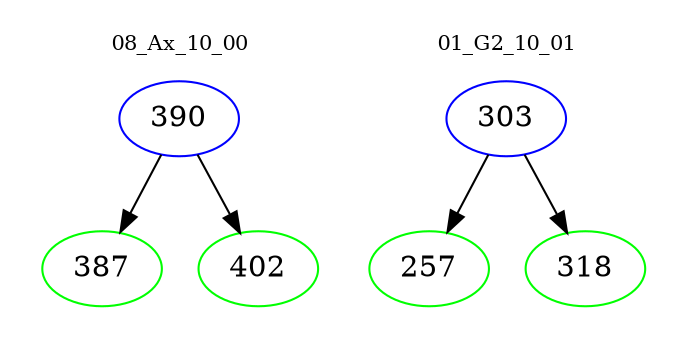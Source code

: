 digraph{
subgraph cluster_0 {
color = white
label = "08_Ax_10_00";
fontsize=10;
T0_390 [label="390", color="blue"]
T0_390 -> T0_387 [color="black"]
T0_387 [label="387", color="green"]
T0_390 -> T0_402 [color="black"]
T0_402 [label="402", color="green"]
}
subgraph cluster_1 {
color = white
label = "01_G2_10_01";
fontsize=10;
T1_303 [label="303", color="blue"]
T1_303 -> T1_257 [color="black"]
T1_257 [label="257", color="green"]
T1_303 -> T1_318 [color="black"]
T1_318 [label="318", color="green"]
}
}

